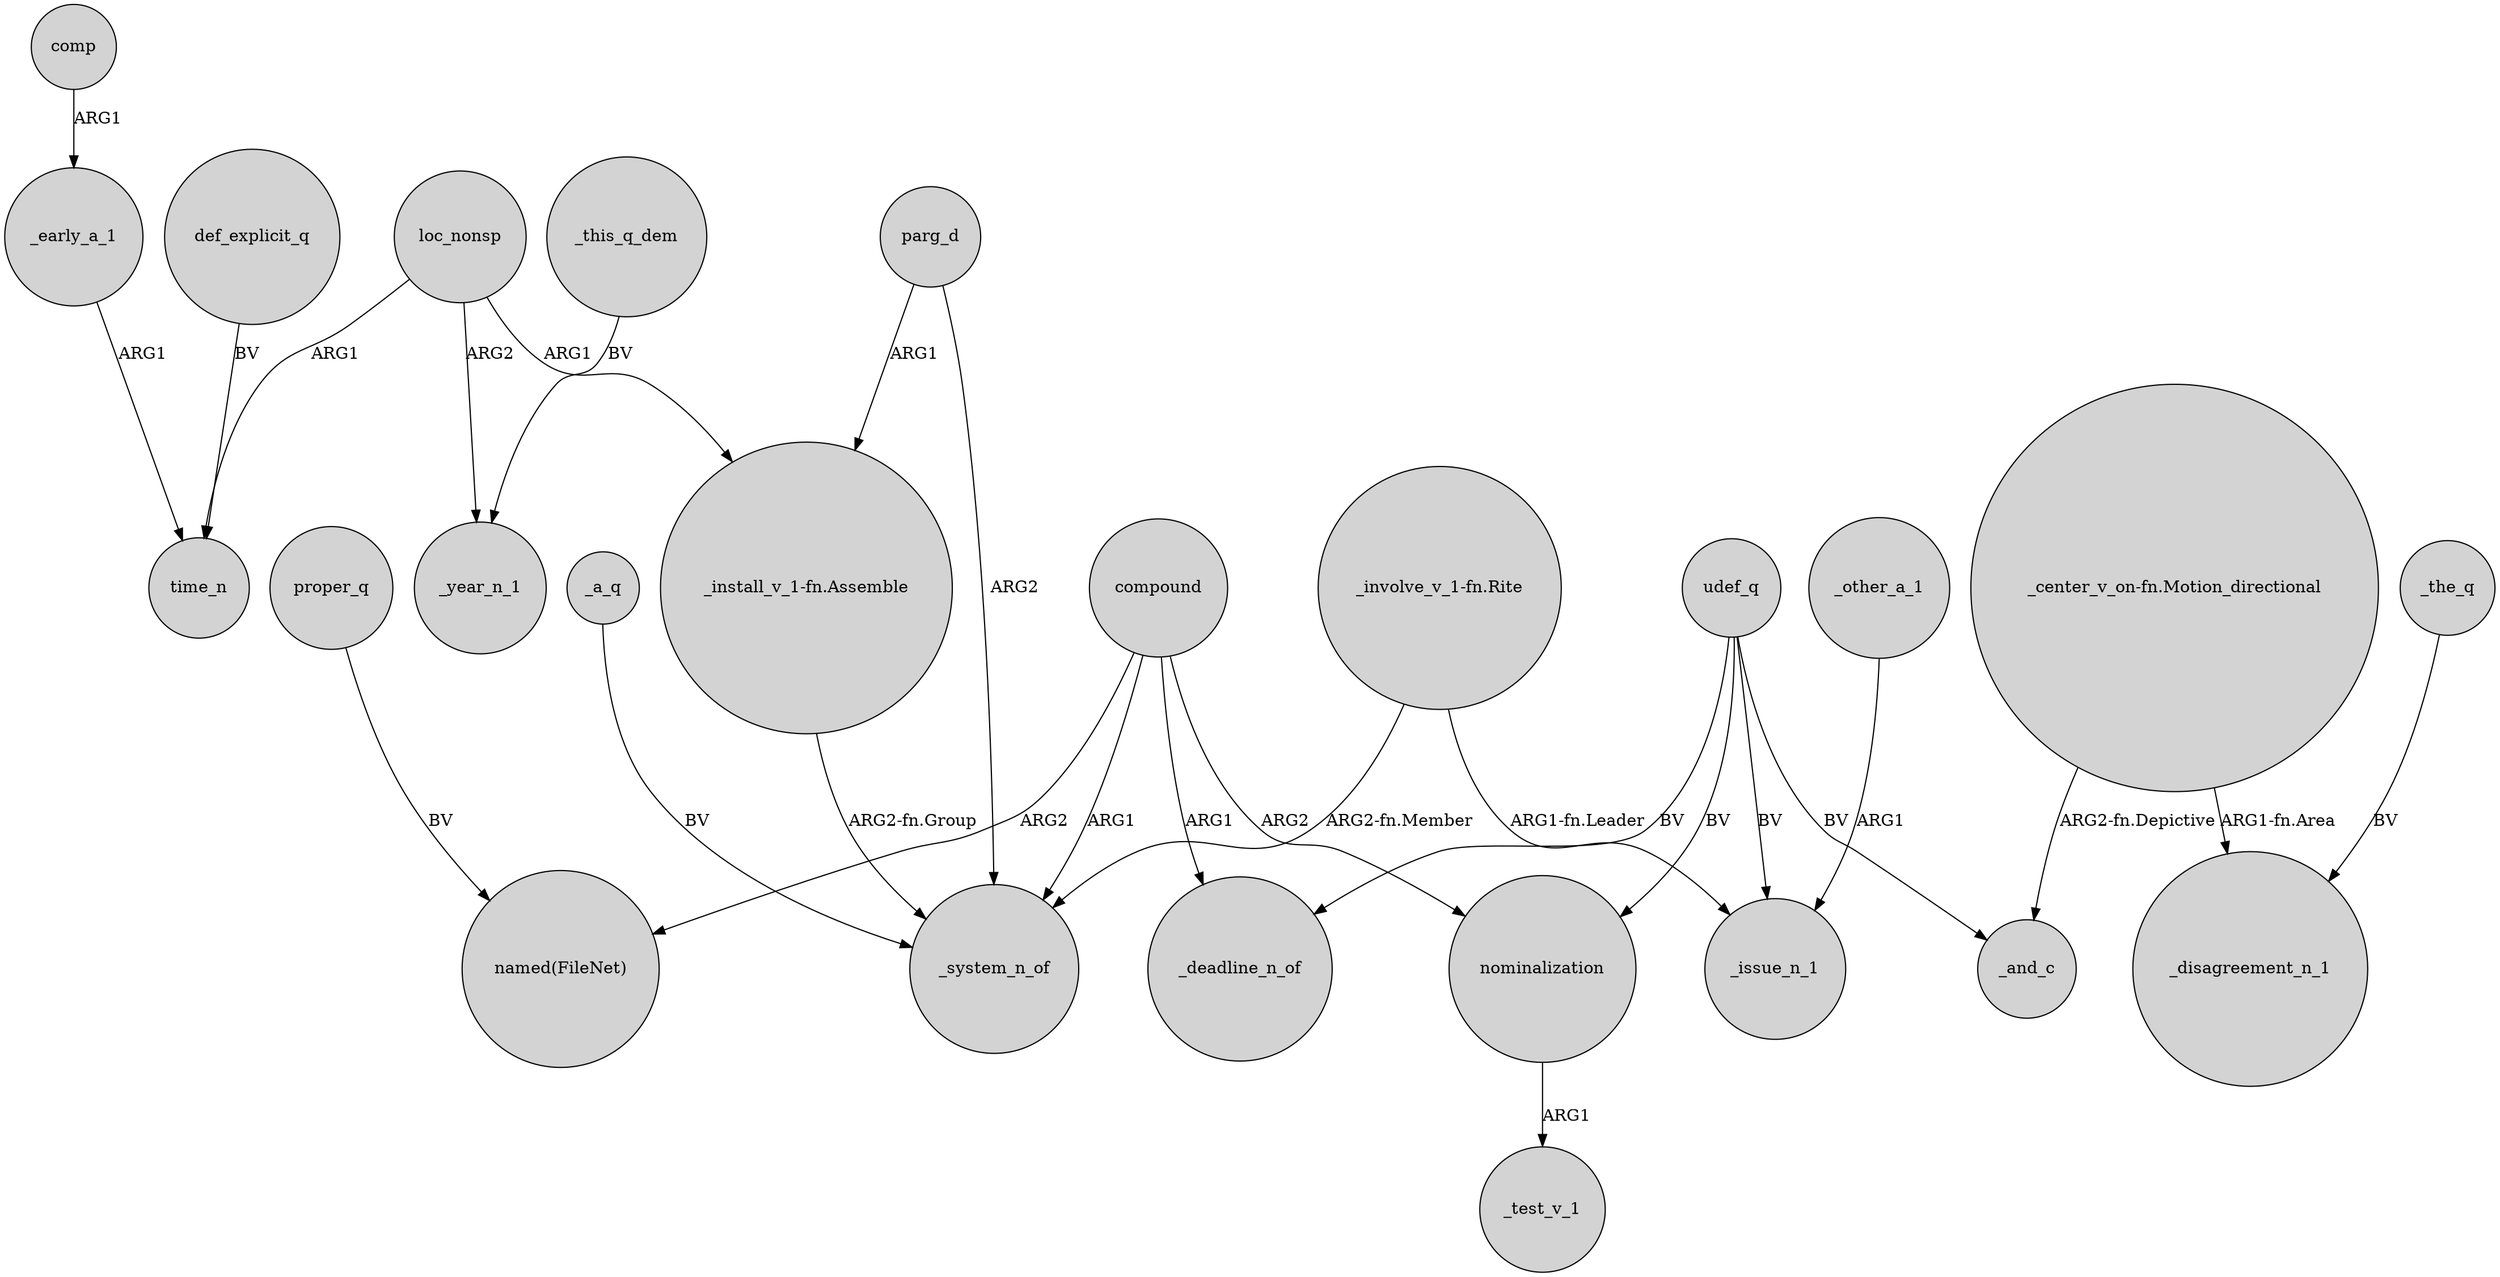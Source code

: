 digraph {
	node [shape=circle style=filled]
	_early_a_1 -> time_n [label=ARG1]
	compound -> _system_n_of [label=ARG1]
	proper_q -> "named(FileNet)" [label=BV]
	"_install_v_1-fn.Assemble" -> _system_n_of [label="ARG2-fn.Group"]
	"_involve_v_1-fn.Rite" -> _system_n_of [label="ARG2-fn.Member"]
	udef_q -> nominalization [label=BV]
	nominalization -> _test_v_1 [label=ARG1]
	comp -> _early_a_1 [label=ARG1]
	parg_d -> _system_n_of [label=ARG2]
	udef_q -> _and_c [label=BV]
	"_center_v_on-fn.Motion_directional" -> _disagreement_n_1 [label="ARG1-fn.Area"]
	loc_nonsp -> _year_n_1 [label=ARG2]
	compound -> nominalization [label=ARG2]
	loc_nonsp -> "_install_v_1-fn.Assemble" [label=ARG1]
	compound -> "named(FileNet)" [label=ARG2]
	compound -> _deadline_n_of [label=ARG1]
	_this_q_dem -> _year_n_1 [label=BV]
	"_center_v_on-fn.Motion_directional" -> _and_c [label="ARG2-fn.Depictive"]
	loc_nonsp -> time_n [label=ARG1]
	udef_q -> _deadline_n_of [label=BV]
	parg_d -> "_install_v_1-fn.Assemble" [label=ARG1]
	udef_q -> _issue_n_1 [label=BV]
	def_explicit_q -> time_n [label=BV]
	_the_q -> _disagreement_n_1 [label=BV]
	_other_a_1 -> _issue_n_1 [label=ARG1]
	_a_q -> _system_n_of [label=BV]
	"_involve_v_1-fn.Rite" -> _issue_n_1 [label="ARG1-fn.Leader"]
}
